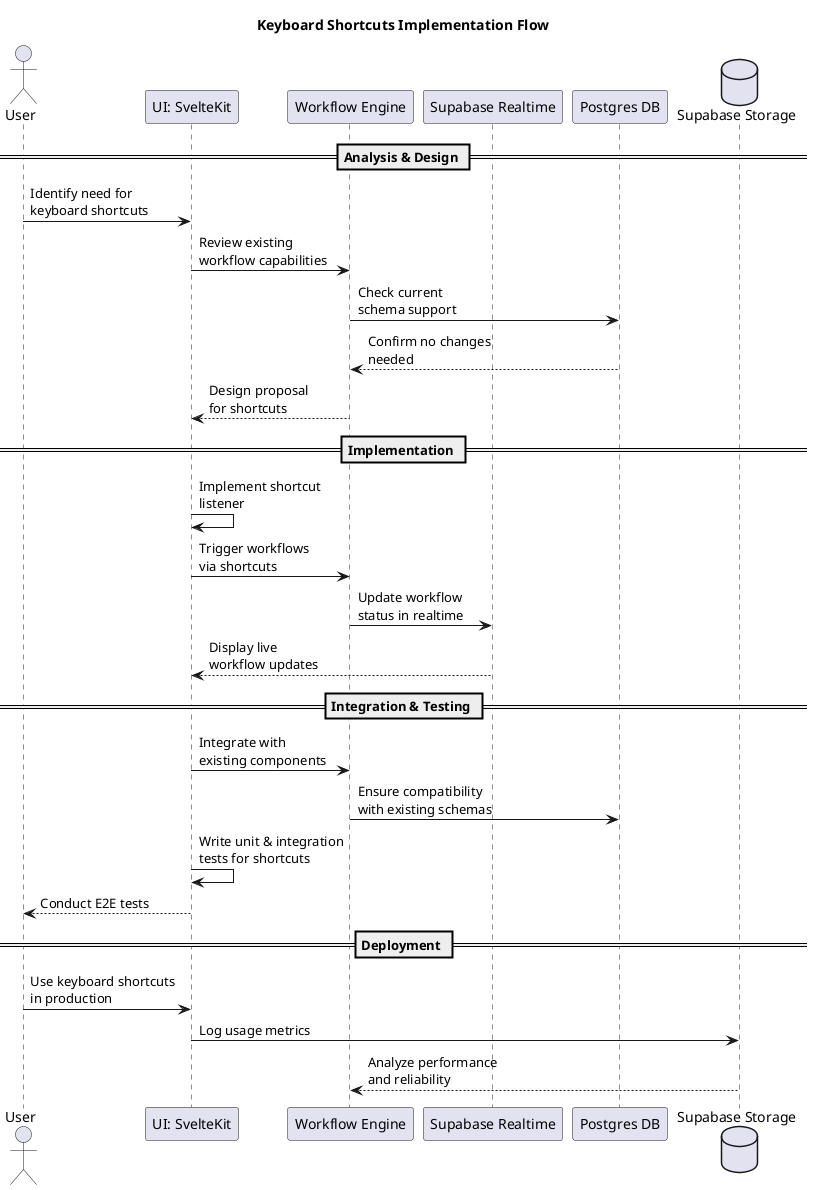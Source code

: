 @startuml
title Keyboard Shortcuts Implementation Flow

actor User
participant "UI: SvelteKit" as UI
participant "Workflow Engine" as Engine
participant "Supabase Realtime" as Realtime
participant "Postgres DB" as DB
database "Supabase Storage" as Storage

== Analysis & Design ==
User -> UI : Identify need for\nkeyboard shortcuts
UI -> Engine : Review existing\nworkflow capabilities
Engine -> DB : Check current\nschema support
DB --> Engine : Confirm no changes\nneeded
Engine --> UI : Design proposal\nfor shortcuts

== Implementation ==
UI -> UI : Implement shortcut\nlistener
UI -> Engine : Trigger workflows\nvia shortcuts
Engine -> Realtime : Update workflow\nstatus in realtime
Realtime --> UI : Display live\nworkflow updates

== Integration & Testing ==
UI -> Engine : Integrate with\nexisting components
Engine -> DB : Ensure compatibility\nwith existing schemas
UI -> UI : Write unit & integration\ntests for shortcuts
UI --> User : Conduct E2E tests

== Deployment ==
User -> UI : Use keyboard shortcuts\nin production
UI -> Storage : Log usage metrics
Storage --> Engine : Analyze performance\nand reliability

@enduml